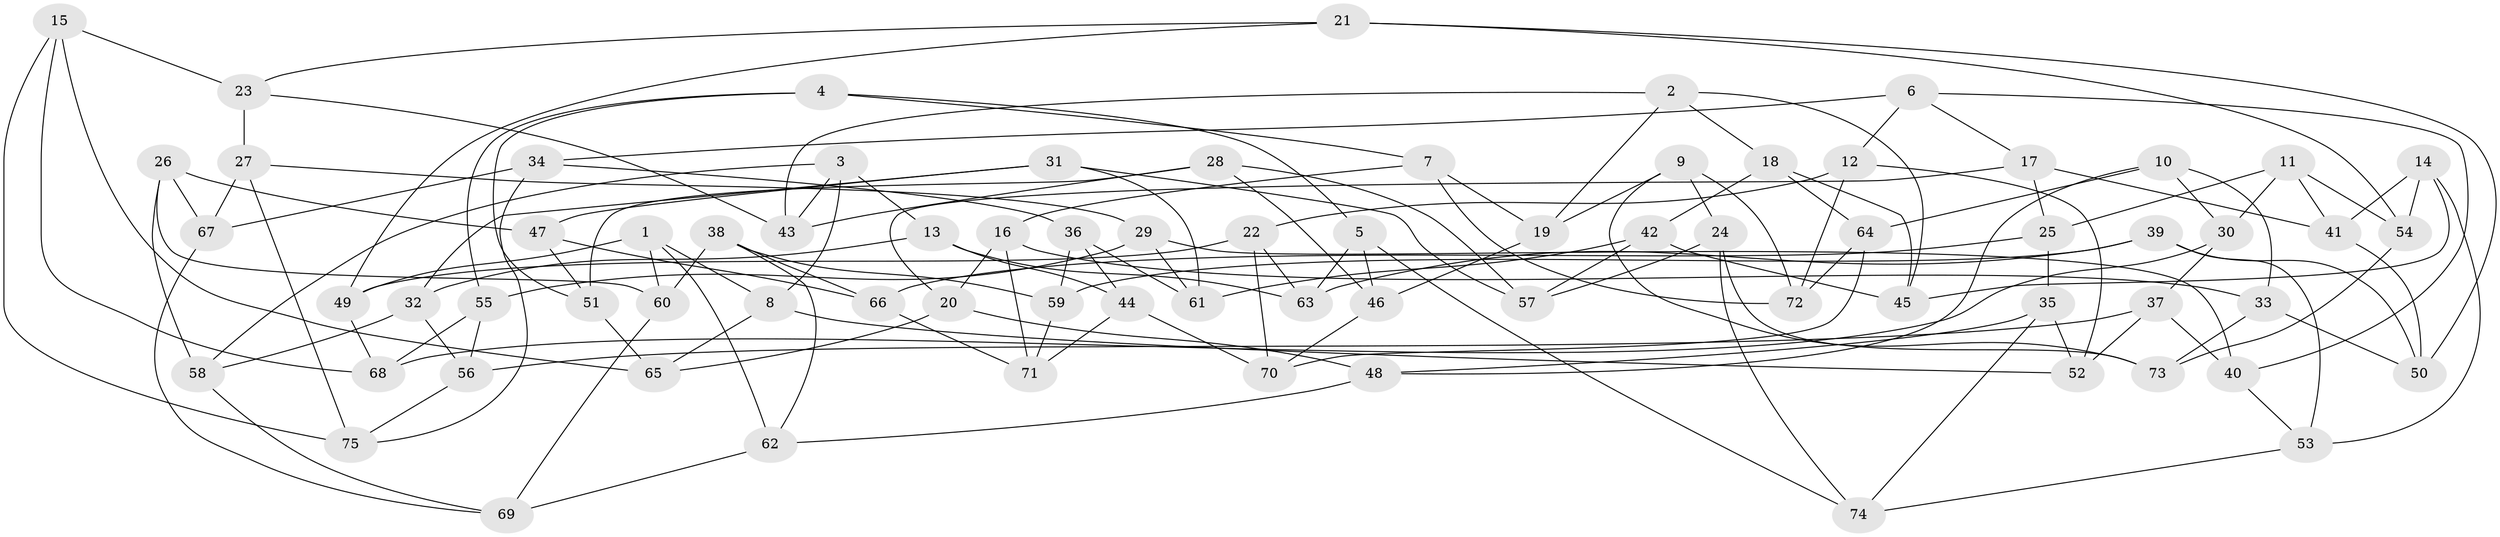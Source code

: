 // coarse degree distribution, {4: 0.5849056603773585, 3: 0.05660377358490566, 6: 0.2641509433962264, 5: 0.09433962264150944}
// Generated by graph-tools (version 1.1) at 2025/38/03/04/25 23:38:09]
// undirected, 75 vertices, 150 edges
graph export_dot {
  node [color=gray90,style=filled];
  1;
  2;
  3;
  4;
  5;
  6;
  7;
  8;
  9;
  10;
  11;
  12;
  13;
  14;
  15;
  16;
  17;
  18;
  19;
  20;
  21;
  22;
  23;
  24;
  25;
  26;
  27;
  28;
  29;
  30;
  31;
  32;
  33;
  34;
  35;
  36;
  37;
  38;
  39;
  40;
  41;
  42;
  43;
  44;
  45;
  46;
  47;
  48;
  49;
  50;
  51;
  52;
  53;
  54;
  55;
  56;
  57;
  58;
  59;
  60;
  61;
  62;
  63;
  64;
  65;
  66;
  67;
  68;
  69;
  70;
  71;
  72;
  73;
  74;
  75;
  1 -- 49;
  1 -- 62;
  1 -- 8;
  1 -- 60;
  2 -- 45;
  2 -- 18;
  2 -- 43;
  2 -- 19;
  3 -- 13;
  3 -- 58;
  3 -- 8;
  3 -- 43;
  4 -- 7;
  4 -- 55;
  4 -- 5;
  4 -- 51;
  5 -- 74;
  5 -- 46;
  5 -- 63;
  6 -- 34;
  6 -- 40;
  6 -- 12;
  6 -- 17;
  7 -- 19;
  7 -- 72;
  7 -- 16;
  8 -- 65;
  8 -- 52;
  9 -- 73;
  9 -- 19;
  9 -- 72;
  9 -- 24;
  10 -- 30;
  10 -- 48;
  10 -- 64;
  10 -- 33;
  11 -- 25;
  11 -- 41;
  11 -- 30;
  11 -- 54;
  12 -- 52;
  12 -- 22;
  12 -- 72;
  13 -- 32;
  13 -- 44;
  13 -- 63;
  14 -- 53;
  14 -- 54;
  14 -- 41;
  14 -- 45;
  15 -- 23;
  15 -- 65;
  15 -- 68;
  15 -- 75;
  16 -- 20;
  16 -- 33;
  16 -- 71;
  17 -- 41;
  17 -- 25;
  17 -- 20;
  18 -- 42;
  18 -- 64;
  18 -- 45;
  19 -- 46;
  20 -- 65;
  20 -- 48;
  21 -- 50;
  21 -- 54;
  21 -- 23;
  21 -- 49;
  22 -- 49;
  22 -- 63;
  22 -- 70;
  23 -- 27;
  23 -- 43;
  24 -- 57;
  24 -- 73;
  24 -- 74;
  25 -- 35;
  25 -- 66;
  26 -- 58;
  26 -- 60;
  26 -- 67;
  26 -- 47;
  27 -- 75;
  27 -- 29;
  27 -- 67;
  28 -- 46;
  28 -- 51;
  28 -- 57;
  28 -- 43;
  29 -- 40;
  29 -- 61;
  29 -- 55;
  30 -- 37;
  30 -- 68;
  31 -- 32;
  31 -- 57;
  31 -- 47;
  31 -- 61;
  32 -- 56;
  32 -- 58;
  33 -- 50;
  33 -- 73;
  34 -- 67;
  34 -- 36;
  34 -- 75;
  35 -- 48;
  35 -- 52;
  35 -- 74;
  36 -- 59;
  36 -- 44;
  36 -- 61;
  37 -- 52;
  37 -- 56;
  37 -- 40;
  38 -- 60;
  38 -- 66;
  38 -- 62;
  38 -- 59;
  39 -- 63;
  39 -- 59;
  39 -- 50;
  39 -- 53;
  40 -- 53;
  41 -- 50;
  42 -- 57;
  42 -- 45;
  42 -- 61;
  44 -- 71;
  44 -- 70;
  46 -- 70;
  47 -- 51;
  47 -- 66;
  48 -- 62;
  49 -- 68;
  51 -- 65;
  53 -- 74;
  54 -- 73;
  55 -- 56;
  55 -- 68;
  56 -- 75;
  58 -- 69;
  59 -- 71;
  60 -- 69;
  62 -- 69;
  64 -- 70;
  64 -- 72;
  66 -- 71;
  67 -- 69;
}
